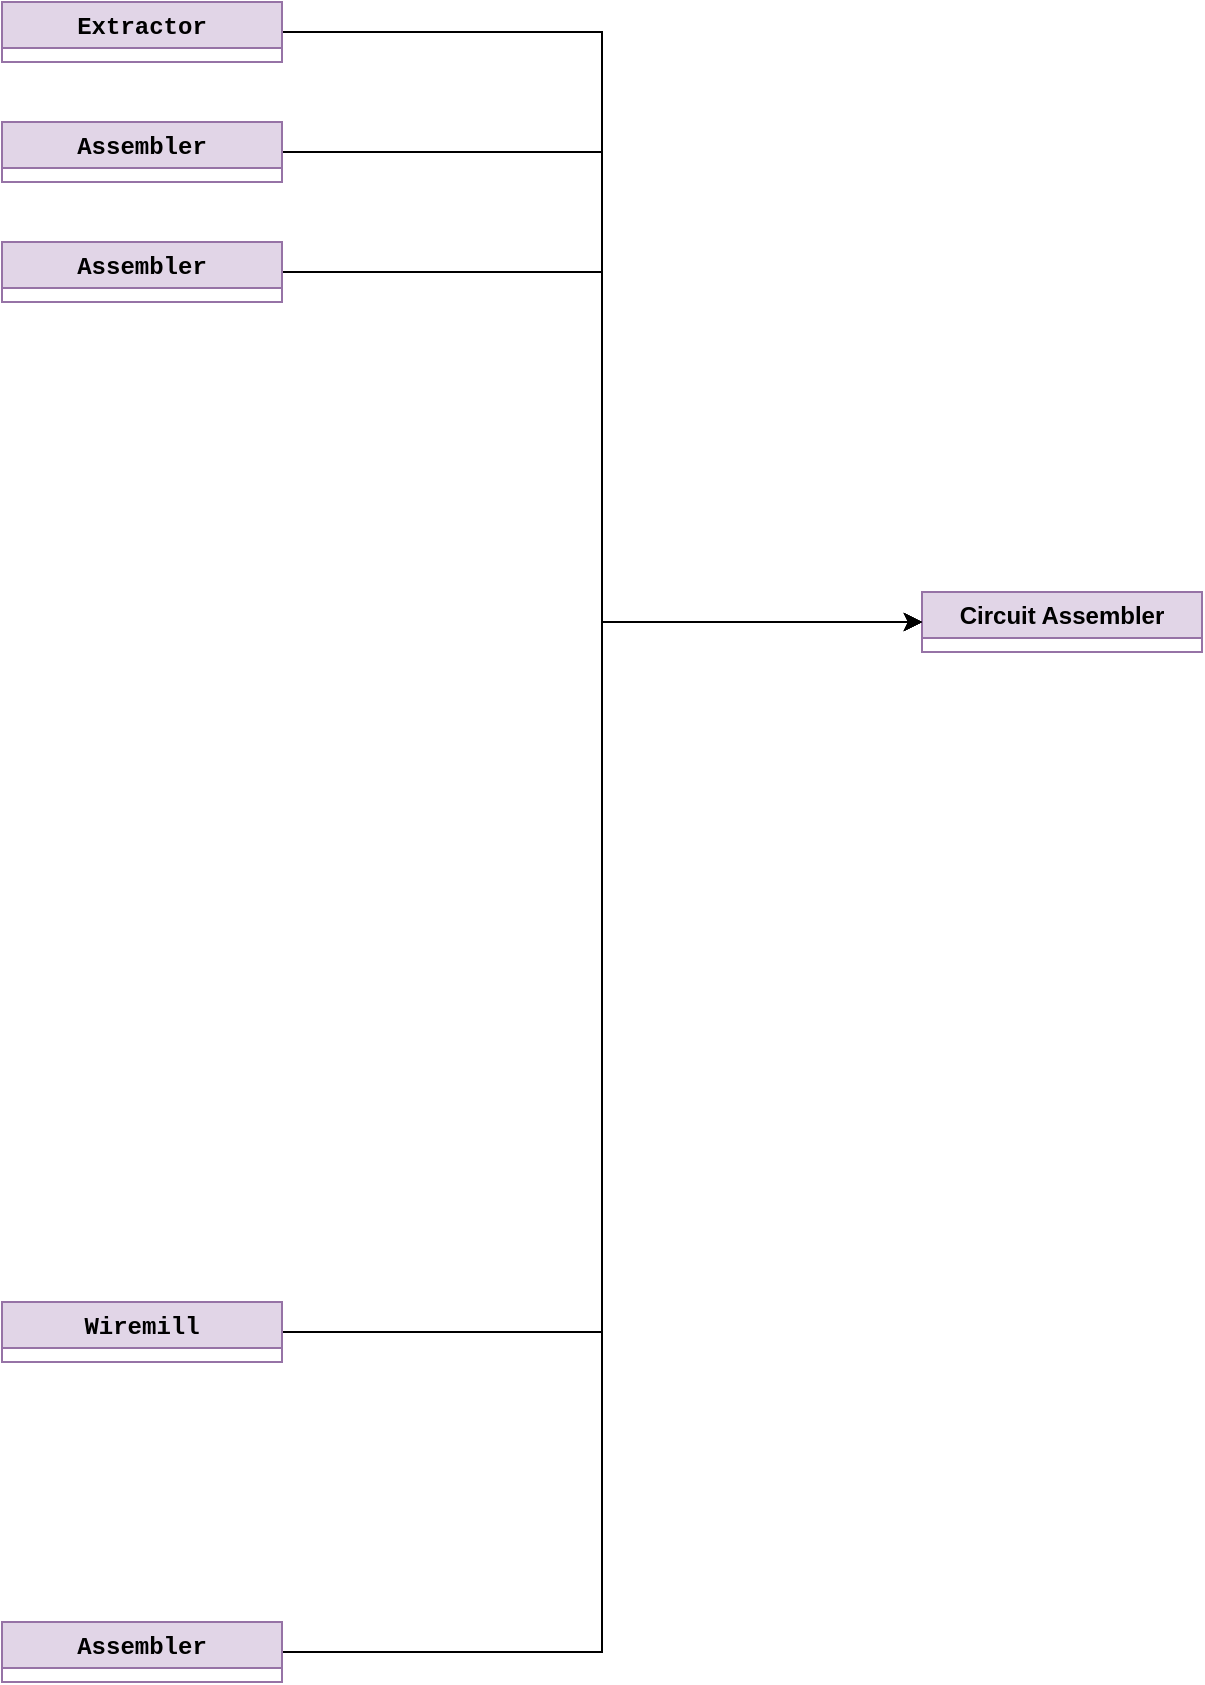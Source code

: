 <mxfile version="23.1.5" type="github">
  <diagram name="Page-1" id="xHWtxio63Q__qenesXCj">
    <mxGraphModel dx="1366" dy="737" grid="1" gridSize="10" guides="1" tooltips="1" connect="1" arrows="1" fold="1" page="1" pageScale="1" pageWidth="99900" pageHeight="99900" math="0" shadow="0">
      <root>
        <mxCell id="0" />
        <mxCell id="1" parent="0" />
        <mxCell id="_evyA89j4Kxm5VmDfR4r-19" value="Circuit Assembler" style="swimlane;whiteSpace=wrap;html=1;fillColor=#e1d5e7;strokeColor=#9673a6;" parent="1" vertex="1" collapsed="1">
          <mxGeometry x="2540" y="1295" width="140" height="30" as="geometry">
            <mxRectangle x="2540" y="1295" width="370" height="530" as="alternateBounds" />
          </mxGeometry>
        </mxCell>
        <mxCell id="_evyA89j4Kxm5VmDfR4r-24" value="&lt;font face=&quot;Courier New&quot;&gt;Total: 3200 EU&lt;br&gt;Speed: 16 EU/t&lt;br&gt;Time: &amp;nbsp; 10 s&lt;br&gt;&lt;/font&gt;" style="shape=tape;whiteSpace=wrap;html=1;fillColor=#ffe6cc;strokeColor=#d79b00;size=0.222;" parent="_evyA89j4Kxm5VmDfR4r-19" vertex="1">
          <mxGeometry x="15" y="30" width="110" height="90" as="geometry" />
        </mxCell>
        <mxCell id="_evyA89j4Kxm5VmDfR4r-25" value="&lt;font face=&quot;Courier New&quot;&gt;2x Electronic Circuit&lt;br&gt;&lt;/font&gt;" style="rounded=1;whiteSpace=wrap;html=1;fillColor=#d5e8d4;strokeColor=#82b366;arcSize=28;" parent="_evyA89j4Kxm5VmDfR4r-19" vertex="1">
          <mxGeometry x="240" y="300" width="120" height="60" as="geometry" />
        </mxCell>
        <mxCell id="CNj63rIvP56T53jtsU0l-18" style="edgeStyle=orthogonalEdgeStyle;rounded=0;orthogonalLoop=1;jettySize=auto;html=1;entryX=0;entryY=0.5;entryDx=0;entryDy=0;" edge="1" parent="_evyA89j4Kxm5VmDfR4r-19" source="_evyA89j4Kxm5VmDfR4r-7" target="_evyA89j4Kxm5VmDfR4r-25">
          <mxGeometry relative="1" as="geometry" />
        </mxCell>
        <mxCell id="_evyA89j4Kxm5VmDfR4r-7" value="&lt;font face=&quot;Courier New&quot;&gt;Circuit Board&lt;br&gt;&lt;/font&gt;" style="rounded=0;whiteSpace=wrap;html=1;fillColor=#dae8fc;strokeColor=#6c8ebf;" parent="_evyA89j4Kxm5VmDfR4r-19" vertex="1">
          <mxGeometry x="10" y="220" width="120" height="60" as="geometry" />
        </mxCell>
        <mxCell id="CNj63rIvP56T53jtsU0l-17" style="edgeStyle=orthogonalEdgeStyle;rounded=0;orthogonalLoop=1;jettySize=auto;html=1;entryX=0;entryY=0.5;entryDx=0;entryDy=0;" edge="1" parent="_evyA89j4Kxm5VmDfR4r-19" source="_evyA89j4Kxm5VmDfR4r-41" target="_evyA89j4Kxm5VmDfR4r-25">
          <mxGeometry relative="1" as="geometry" />
        </mxCell>
        <mxCell id="_evyA89j4Kxm5VmDfR4r-41" value="&lt;font face=&quot;Courier New&quot;&gt;72mB Soldering Alloy&lt;br&gt;&lt;/font&gt;" style="rounded=0;whiteSpace=wrap;html=1;fillColor=#dae8fc;strokeColor=#6c8ebf;shape=document;boundedLbl=1;" parent="_evyA89j4Kxm5VmDfR4r-19" vertex="1">
          <mxGeometry x="10" y="145" width="120" height="60" as="geometry" />
        </mxCell>
        <mxCell id="CNj63rIvP56T53jtsU0l-19" style="edgeStyle=orthogonalEdgeStyle;rounded=0;orthogonalLoop=1;jettySize=auto;html=1;entryX=0;entryY=0.5;entryDx=0;entryDy=0;" edge="1" parent="_evyA89j4Kxm5VmDfR4r-19" source="_evyA89j4Kxm5VmDfR4r-8" target="_evyA89j4Kxm5VmDfR4r-25">
          <mxGeometry relative="1" as="geometry" />
        </mxCell>
        <mxCell id="_evyA89j4Kxm5VmDfR4r-8" value="&lt;font face=&quot;Courier New&quot;&gt;2x Resistor&lt;/font&gt;" style="rounded=0;whiteSpace=wrap;html=1;fillColor=#dae8fc;strokeColor=#6c8ebf;" parent="_evyA89j4Kxm5VmDfR4r-19" vertex="1">
          <mxGeometry x="10" y="300" width="120" height="60" as="geometry" />
        </mxCell>
        <mxCell id="CNj63rIvP56T53jtsU0l-20" style="edgeStyle=orthogonalEdgeStyle;rounded=0;orthogonalLoop=1;jettySize=auto;html=1;entryX=0;entryY=0.5;entryDx=0;entryDy=0;" edge="1" parent="_evyA89j4Kxm5VmDfR4r-19" source="_evyA89j4Kxm5VmDfR4r-9" target="_evyA89j4Kxm5VmDfR4r-25">
          <mxGeometry relative="1" as="geometry" />
        </mxCell>
        <mxCell id="_evyA89j4Kxm5VmDfR4r-9" value="&lt;font style=&quot;font-size: 10px;&quot; face=&quot;Courier New&quot;&gt;2x &lt;br&gt;1x Red Alloy Wire &lt;br&gt;&lt;/font&gt;" style="rounded=0;whiteSpace=wrap;html=1;fillColor=#dae8fc;strokeColor=#6c8ebf;" parent="_evyA89j4Kxm5VmDfR4r-19" vertex="1">
          <mxGeometry x="10" y="380" width="120" height="60" as="geometry" />
        </mxCell>
        <mxCell id="CNj63rIvP56T53jtsU0l-21" style="edgeStyle=orthogonalEdgeStyle;rounded=0;orthogonalLoop=1;jettySize=auto;html=1;entryX=0;entryY=0.5;entryDx=0;entryDy=0;" edge="1" parent="_evyA89j4Kxm5VmDfR4r-19" source="_evyA89j4Kxm5VmDfR4r-10" target="_evyA89j4Kxm5VmDfR4r-25">
          <mxGeometry relative="1" as="geometry" />
        </mxCell>
        <mxCell id="_evyA89j4Kxm5VmDfR4r-10" value="&lt;font face=&quot;Courier New&quot;&gt;2x Vacuum Tube&lt;br&gt;&lt;/font&gt;" style="rounded=0;whiteSpace=wrap;html=1;fillColor=#dae8fc;strokeColor=#6c8ebf;" parent="_evyA89j4Kxm5VmDfR4r-19" vertex="1">
          <mxGeometry x="10" y="460" width="120" height="60" as="geometry" />
        </mxCell>
        <mxCell id="CNj63rIvP56T53jtsU0l-23" style="edgeStyle=orthogonalEdgeStyle;rounded=0;orthogonalLoop=1;jettySize=auto;html=1;entryX=0;entryY=0.5;entryDx=0;entryDy=0;" edge="1" parent="1" source="_evyA89j4Kxm5VmDfR4r-27" target="_evyA89j4Kxm5VmDfR4r-19">
          <mxGeometry relative="1" as="geometry" />
        </mxCell>
        <mxCell id="_evyA89j4Kxm5VmDfR4r-27" value="&lt;font face=&quot;Courier New&quot;&gt;Extractor&lt;/font&gt;" style="swimlane;whiteSpace=wrap;html=1;fillColor=#e1d5e7;strokeColor=#9673a6;" parent="1" vertex="1" collapsed="1">
          <mxGeometry x="2080" y="1000" width="140" height="30" as="geometry">
            <mxRectangle x="1920" y="1045" width="300" height="250" as="alternateBounds" />
          </mxGeometry>
        </mxCell>
        <mxCell id="_evyA89j4Kxm5VmDfR4r-28" value="&lt;font face=&quot;Courier New&quot;&gt;Total: 4350 EU&lt;br&gt;Speed: 30 EU/t&lt;br&gt;Time: 7.25 s&lt;br&gt;&lt;/font&gt;" style="shape=tape;whiteSpace=wrap;html=1;fillColor=#ffe6cc;strokeColor=#d79b00;size=0.222;" parent="_evyA89j4Kxm5VmDfR4r-27" vertex="1">
          <mxGeometry x="10" y="30" width="110" height="90" as="geometry" />
        </mxCell>
        <mxCell id="_evyA89j4Kxm5VmDfR4r-11" value="&lt;font face=&quot;Courier New&quot;&gt;144mB Soldering Alloy&lt;br&gt;&lt;/font&gt;" style="rounded=0;whiteSpace=wrap;html=1;fillColor=#d5e8d4;strokeColor=#82b366;shape=document;boundedLbl=1;" parent="_evyA89j4Kxm5VmDfR4r-27" vertex="1">
          <mxGeometry x="170" y="95" width="120" height="60" as="geometry" />
        </mxCell>
        <mxCell id="CNj63rIvP56T53jtsU0l-29" style="edgeStyle=orthogonalEdgeStyle;rounded=0;orthogonalLoop=1;jettySize=auto;html=1;entryX=0;entryY=0.5;entryDx=0;entryDy=0;" edge="1" parent="_evyA89j4Kxm5VmDfR4r-27" source="CNj63rIvP56T53jtsU0l-28" target="_evyA89j4Kxm5VmDfR4r-11">
          <mxGeometry relative="1" as="geometry" />
        </mxCell>
        <mxCell id="CNj63rIvP56T53jtsU0l-28" value="Soldering Alloy Dust" style="rounded=0;whiteSpace=wrap;html=1;fontFamily=Courier New;fillColor=#dae8fc;strokeColor=#6c8ebf;" vertex="1" parent="_evyA89j4Kxm5VmDfR4r-27">
          <mxGeometry x="5" y="150" width="120" height="60" as="geometry" />
        </mxCell>
        <mxCell id="CNj63rIvP56T53jtsU0l-24" style="edgeStyle=orthogonalEdgeStyle;rounded=0;orthogonalLoop=1;jettySize=auto;html=1;entryX=0;entryY=0.5;entryDx=0;entryDy=0;" edge="1" parent="1" source="_evyA89j4Kxm5VmDfR4r-45" target="_evyA89j4Kxm5VmDfR4r-19">
          <mxGeometry relative="1" as="geometry" />
        </mxCell>
        <mxCell id="_evyA89j4Kxm5VmDfR4r-45" value="&lt;font face=&quot;Courier New&quot;&gt;Assembler&lt;/font&gt;" style="swimlane;whiteSpace=wrap;html=1;fillColor=#e1d5e7;strokeColor=#9673a6;" parent="1" vertex="1" collapsed="1">
          <mxGeometry x="2080" y="1060" width="140" height="30" as="geometry">
            <mxRectangle x="2080" y="1060" width="300" height="430" as="alternateBounds" />
          </mxGeometry>
        </mxCell>
        <mxCell id="_evyA89j4Kxm5VmDfR4r-46" value="&lt;font face=&quot;Courier New&quot;&gt;Total: 960 EU&lt;br&gt;Speed: 6 EU/t&lt;br&gt;Time: &amp;nbsp; 8 s&lt;br&gt;&lt;/font&gt;" style="shape=tape;whiteSpace=wrap;html=1;fillColor=#ffe6cc;strokeColor=#d79b00;size=0.222;" parent="_evyA89j4Kxm5VmDfR4r-45" vertex="1">
          <mxGeometry x="10" y="30" width="110" height="90" as="geometry" />
        </mxCell>
        <mxCell id="_evyA89j4Kxm5VmDfR4r-47" value="&lt;font face=&quot;Courier New&quot;&gt;4x Resistor&lt;br&gt;&lt;/font&gt;" style="rounded=0;whiteSpace=wrap;html=1;fillColor=#d5e8d4;strokeColor=#82b366;shape=document;boundedLbl=1;size=0;" parent="_evyA89j4Kxm5VmDfR4r-45" vertex="1">
          <mxGeometry x="180" y="240" width="120" height="60" as="geometry" />
        </mxCell>
        <mxCell id="CNj63rIvP56T53jtsU0l-34" style="edgeStyle=orthogonalEdgeStyle;rounded=0;orthogonalLoop=1;jettySize=auto;html=1;entryX=0;entryY=0.5;entryDx=0;entryDy=0;" edge="1" parent="_evyA89j4Kxm5VmDfR4r-45" source="CNj63rIvP56T53jtsU0l-32" target="_evyA89j4Kxm5VmDfR4r-47">
          <mxGeometry relative="1" as="geometry" />
        </mxCell>
        <mxCell id="CNj63rIvP56T53jtsU0l-32" value="&lt;font face=&quot;Courier New&quot;&gt;Carbon Dust&lt;br&gt;&lt;/font&gt;" style="rounded=0;whiteSpace=wrap;html=1;fillColor=#dae8fc;strokeColor=#6c8ebf;" vertex="1" parent="_evyA89j4Kxm5VmDfR4r-45">
          <mxGeometry x="5" y="150" width="120" height="60" as="geometry" />
        </mxCell>
        <mxCell id="CNj63rIvP56T53jtsU0l-35" style="edgeStyle=orthogonalEdgeStyle;rounded=0;orthogonalLoop=1;jettySize=auto;html=1;entryX=0;entryY=0.5;entryDx=0;entryDy=0;" edge="1" parent="_evyA89j4Kxm5VmDfR4r-45" source="CNj63rIvP56T53jtsU0l-33" target="_evyA89j4Kxm5VmDfR4r-47">
          <mxGeometry relative="1" as="geometry" />
        </mxCell>
        <mxCell id="CNj63rIvP56T53jtsU0l-33" value="&lt;font face=&quot;Courier New&quot;&gt;4x Fine Anneled Copper Wire&lt;br&gt;&lt;/font&gt;" style="rounded=0;whiteSpace=wrap;html=1;fillColor=#dae8fc;strokeColor=#6c8ebf;" vertex="1" parent="_evyA89j4Kxm5VmDfR4r-45">
          <mxGeometry x="5" y="240" width="120" height="60" as="geometry" />
        </mxCell>
        <mxCell id="CNj63rIvP56T53jtsU0l-37" style="edgeStyle=orthogonalEdgeStyle;rounded=0;orthogonalLoop=1;jettySize=auto;html=1;entryX=0;entryY=0.5;entryDx=0;entryDy=0;" edge="1" parent="_evyA89j4Kxm5VmDfR4r-45" source="CNj63rIvP56T53jtsU0l-36" target="_evyA89j4Kxm5VmDfR4r-47">
          <mxGeometry relative="1" as="geometry" />
        </mxCell>
        <mxCell id="CNj63rIvP56T53jtsU0l-36" value="&lt;font face=&quot;Courier New&quot;&gt;100mB Glue&lt;br&gt;&lt;/font&gt;" style="shape=document;whiteSpace=wrap;html=1;boundedLbl=1;fillColor=#dae8fc;strokeColor=#6c8ebf;" vertex="1" parent="_evyA89j4Kxm5VmDfR4r-45">
          <mxGeometry x="5" y="330" width="120" height="60" as="geometry" />
        </mxCell>
        <mxCell id="CNj63rIvP56T53jtsU0l-25" style="edgeStyle=orthogonalEdgeStyle;rounded=0;orthogonalLoop=1;jettySize=auto;html=1;entryX=0;entryY=0.5;entryDx=0;entryDy=0;" edge="1" parent="1" source="CNj63rIvP56T53jtsU0l-1" target="_evyA89j4Kxm5VmDfR4r-19">
          <mxGeometry relative="1" as="geometry" />
        </mxCell>
        <mxCell id="CNj63rIvP56T53jtsU0l-1" value="&lt;font face=&quot;Courier New&quot;&gt;Assembler&lt;/font&gt;" style="swimlane;whiteSpace=wrap;html=1;fillColor=#e1d5e7;strokeColor=#9673a6;" vertex="1" collapsed="1" parent="1">
          <mxGeometry x="2080" y="1120" width="140" height="30" as="geometry">
            <mxRectangle x="1940" y="1115" width="320" height="390" as="alternateBounds" />
          </mxGeometry>
        </mxCell>
        <mxCell id="CNj63rIvP56T53jtsU0l-2" value="&lt;font face=&quot;Courier New&quot;&gt;Total: 1400 EU&lt;br&gt;Speed:&amp;nbsp; 7 EU/t&lt;br&gt;Time: &amp;nbsp; 10 s&lt;br&gt;&lt;/font&gt;" style="shape=tape;whiteSpace=wrap;html=1;fillColor=#ffe6cc;strokeColor=#d79b00;size=0.222;" vertex="1" parent="CNj63rIvP56T53jtsU0l-1">
          <mxGeometry x="10" y="30" width="110" height="90" as="geometry" />
        </mxCell>
        <mxCell id="CNj63rIvP56T53jtsU0l-3" value="&lt;font face=&quot;Courier New&quot;&gt;Circuit Board&lt;br&gt;&lt;/font&gt;" style="rounded=0;whiteSpace=wrap;html=1;fillColor=#d5e8d4;strokeColor=#82b366;shape=document;boundedLbl=1;size=0;" vertex="1" parent="CNj63rIvP56T53jtsU0l-1">
          <mxGeometry x="170" y="230" width="120" height="60" as="geometry" />
        </mxCell>
        <mxCell id="CNj63rIvP56T53jtsU0l-41" style="edgeStyle=orthogonalEdgeStyle;rounded=0;orthogonalLoop=1;jettySize=auto;html=1;entryX=0;entryY=0.5;entryDx=0;entryDy=0;" edge="1" parent="CNj63rIvP56T53jtsU0l-1" source="CNj63rIvP56T53jtsU0l-38" target="CNj63rIvP56T53jtsU0l-3">
          <mxGeometry relative="1" as="geometry" />
        </mxCell>
        <mxCell id="CNj63rIvP56T53jtsU0l-38" value="&lt;font face=&quot;Courier New&quot;&gt;Wood Plank&lt;br&gt;&lt;/font&gt;" style="rounded=0;whiteSpace=wrap;html=1;fillColor=#dae8fc;strokeColor=#6c8ebf;" vertex="1" parent="CNj63rIvP56T53jtsU0l-1">
          <mxGeometry x="5" y="140" width="120" height="60" as="geometry" />
        </mxCell>
        <mxCell id="CNj63rIvP56T53jtsU0l-42" style="edgeStyle=orthogonalEdgeStyle;rounded=0;orthogonalLoop=1;jettySize=auto;html=1;" edge="1" parent="CNj63rIvP56T53jtsU0l-1" source="CNj63rIvP56T53jtsU0l-39">
          <mxGeometry relative="1" as="geometry">
            <mxPoint x="150" y="260" as="targetPoint" />
          </mxGeometry>
        </mxCell>
        <mxCell id="CNj63rIvP56T53jtsU0l-39" value="&lt;font face=&quot;Courier New&quot;&gt;4x Copper Foil&lt;br&gt;&lt;/font&gt;" style="rounded=0;whiteSpace=wrap;html=1;fillColor=#dae8fc;strokeColor=#6c8ebf;" vertex="1" parent="CNj63rIvP56T53jtsU0l-1">
          <mxGeometry x="5" y="230" width="120" height="60" as="geometry" />
        </mxCell>
        <mxCell id="CNj63rIvP56T53jtsU0l-43" style="edgeStyle=orthogonalEdgeStyle;rounded=0;orthogonalLoop=1;jettySize=auto;html=1;entryX=0;entryY=0.5;entryDx=0;entryDy=0;" edge="1" parent="CNj63rIvP56T53jtsU0l-1" source="CNj63rIvP56T53jtsU0l-40" target="CNj63rIvP56T53jtsU0l-3">
          <mxGeometry relative="1" as="geometry" />
        </mxCell>
        <mxCell id="CNj63rIvP56T53jtsU0l-40" value="&lt;font face=&quot;Courier New&quot;&gt;100mB Glue&lt;br&gt;&lt;/font&gt;" style="shape=document;whiteSpace=wrap;html=1;boundedLbl=1;fillColor=#dae8fc;strokeColor=#6c8ebf;" vertex="1" parent="CNj63rIvP56T53jtsU0l-1">
          <mxGeometry x="5" y="320" width="120" height="60" as="geometry" />
        </mxCell>
        <mxCell id="CNj63rIvP56T53jtsU0l-26" style="edgeStyle=orthogonalEdgeStyle;rounded=0;orthogonalLoop=1;jettySize=auto;html=1;entryX=0;entryY=0.5;entryDx=0;entryDy=0;" edge="1" parent="1" source="CNj63rIvP56T53jtsU0l-6" target="_evyA89j4Kxm5VmDfR4r-19">
          <mxGeometry relative="1" as="geometry" />
        </mxCell>
        <mxCell id="CNj63rIvP56T53jtsU0l-6" value="&lt;font face=&quot;Courier New&quot;&gt;Wiremill&lt;/font&gt;" style="swimlane;whiteSpace=wrap;html=1;fillColor=#e1d5e7;strokeColor=#9673a6;" vertex="1" collapsed="1" parent="1">
          <mxGeometry x="2080" y="1650" width="140" height="30" as="geometry">
            <mxRectangle x="2080" y="1650" width="280" height="140" as="alternateBounds" />
          </mxGeometry>
        </mxCell>
        <mxCell id="CNj63rIvP56T53jtsU0l-7" value="&lt;font face=&quot;Courier New&quot;&gt;Total: 560 EU&lt;br&gt;Speed: 7 EU/t&lt;br&gt;Time: &amp;nbsp; 4 s&lt;br&gt;&lt;/font&gt;" style="shape=tape;whiteSpace=wrap;html=1;fillColor=#ffe6cc;strokeColor=#d79b00;size=0.222;" vertex="1" parent="CNj63rIvP56T53jtsU0l-6">
          <mxGeometry x="10" y="30" width="110" height="90" as="geometry" />
        </mxCell>
        <mxCell id="CNj63rIvP56T53jtsU0l-8" value="&lt;font style=&quot;font-size: 10px;&quot; face=&quot;Courier New&quot;&gt;2x &lt;br&gt;1x Red Alloy Wire &lt;br&gt;&lt;/font&gt;" style="rounded=0;whiteSpace=wrap;html=1;fillColor=#d5e8d4;strokeColor=#82b366;shape=document;boundedLbl=1;size=0;" vertex="1" parent="CNj63rIvP56T53jtsU0l-6">
          <mxGeometry x="150" y="45" width="120" height="60" as="geometry" />
        </mxCell>
        <mxCell id="CNj63rIvP56T53jtsU0l-27" style="edgeStyle=orthogonalEdgeStyle;rounded=0;orthogonalLoop=1;jettySize=auto;html=1;entryX=0;entryY=0.5;entryDx=0;entryDy=0;" edge="1" parent="1" source="CNj63rIvP56T53jtsU0l-11" target="_evyA89j4Kxm5VmDfR4r-19">
          <mxGeometry relative="1" as="geometry" />
        </mxCell>
        <mxCell id="CNj63rIvP56T53jtsU0l-11" value="&lt;font face=&quot;Courier New&quot;&gt;Assembler&lt;/font&gt;" style="swimlane;whiteSpace=wrap;html=1;fillColor=#e1d5e7;strokeColor=#9673a6;" vertex="1" collapsed="1" parent="1">
          <mxGeometry x="2080" y="1810" width="140" height="30" as="geometry">
            <mxRectangle x="2080" y="1810" width="280" height="140" as="alternateBounds" />
          </mxGeometry>
        </mxCell>
        <mxCell id="CNj63rIvP56T53jtsU0l-12" value="&lt;font face=&quot;Courier New&quot;&gt;Total: 280 EU&lt;br&gt;Speed: 7 EU/t&lt;br&gt;Time: &amp;nbsp; 2 s&lt;br&gt;&lt;/font&gt;" style="shape=tape;whiteSpace=wrap;html=1;fillColor=#ffe6cc;strokeColor=#d79b00;size=0.222;" vertex="1" parent="CNj63rIvP56T53jtsU0l-11">
          <mxGeometry x="10" y="30" width="110" height="90" as="geometry" />
        </mxCell>
        <mxCell id="CNj63rIvP56T53jtsU0l-14" value="&lt;font face=&quot;Courier New&quot;&gt;4x Vacuum Tube&lt;br&gt;&lt;/font&gt;" style="rounded=0;whiteSpace=wrap;html=1;fillColor=#d5e8d4;strokeColor=#82b366;" vertex="1" parent="CNj63rIvP56T53jtsU0l-11">
          <mxGeometry x="150" y="45" width="120" height="60" as="geometry" />
        </mxCell>
      </root>
    </mxGraphModel>
  </diagram>
</mxfile>
